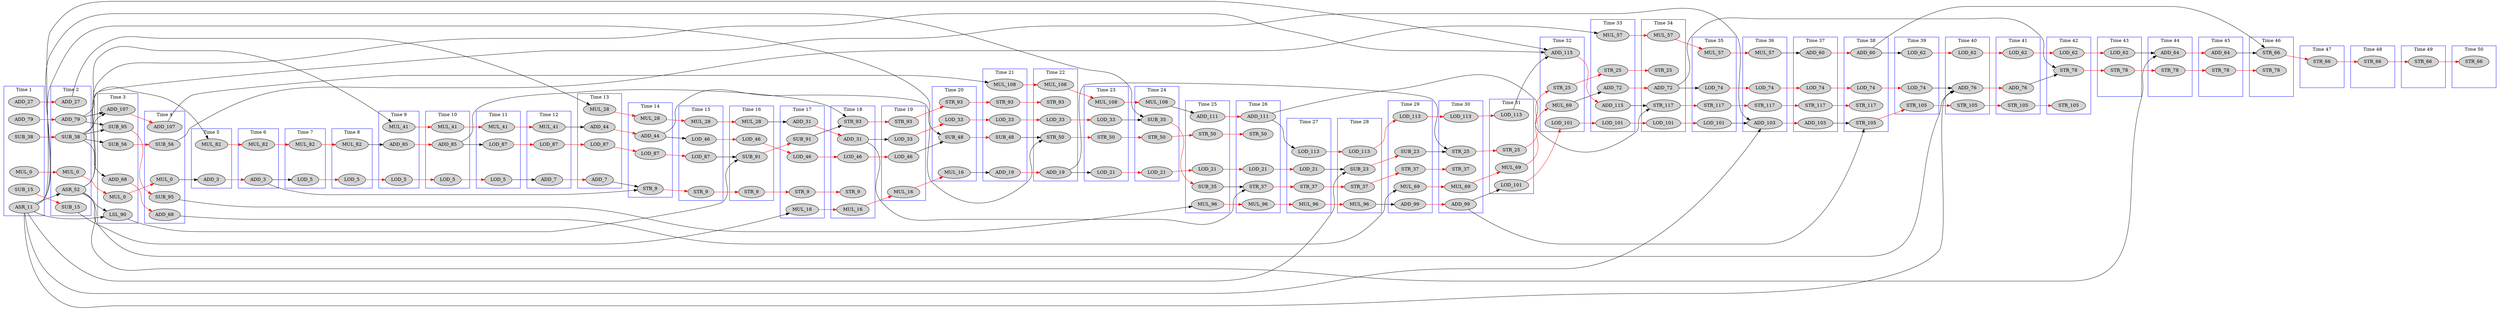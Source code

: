 digraph collapse_pyr_dfg__113 {
  rankdir = LR;
  newrank="true"
  subgraph cluster_1 {
    rank=same;
    node [style=filled];
    label = "Time 1";
    color = blue;
    pseudo_1 [style=invis];
    MUL_0_0 [label=MUL_0]
    ASR_11
    SUB_15_0 [label=SUB_15]
    ADD_27_0 [label=ADD_27]
    SUB_38_0 [label=SUB_38]
    ADD_79_0 [label=ADD_79]
  }
  subgraph cluster_2 {
    rank=same;
    node [style=filled];
    label = "Time 2";
    color = blue;
    pseudo_2 [style=invis];
    MUL_0_1 [label=MUL_0]
    SUB_15_1 [label=SUB_15]
    ADD_27_1 [label=ADD_27]
    SUB_38_1 [label=SUB_38]
    ASR_52
    ADD_79_1 [label=ADD_79]
  }
  subgraph cluster_3 {
    rank=same;
    node [style=filled];
    label = "Time 3";
    color = blue;
    pseudo_3 [style=invis];
    MUL_0_2 [label=MUL_0]
    SUB_56_0 [label=SUB_56]
    ADD_68_0 [label=ADD_68]
    LSL_90
    SUB_95_0 [label=SUB_95]
    ADD_107_0 [label=ADD_107]
  }
  subgraph cluster_4 {
    rank=same;
    node [style=filled];
    label = "Time 4";
    color = blue;
    pseudo_4 [style=invis];
    MUL_0_3 [label=MUL_0]
    SUB_56_1 [label=SUB_56]
    ADD_68_1 [label=ADD_68]
    SUB_95_1 [label=SUB_95]
    ADD_107_1 [label=ADD_107]
  }
  subgraph cluster_5 {
    rank=same;
    node [style=filled];
    label = "Time 5";
    color = blue;
    pseudo_5 [style=invis];
    ADD_3_0 [label=ADD_3]
    MUL_82_0 [label=MUL_82]
  }
  subgraph cluster_6 {
    rank=same;
    node [style=filled];
    label = "Time 6";
    color = blue;
    pseudo_6 [style=invis];
    ADD_3_1 [label=ADD_3]
    MUL_82_1 [label=MUL_82]
  }
  subgraph cluster_7 {
    rank=same;
    node [style=filled];
    label = "Time 7";
    color = blue;
    pseudo_7 [style=invis];
    LOD_5_0 [label=LOD_5]
    MUL_82_2 [label=MUL_82]
  }
  subgraph cluster_8 {
    rank=same;
    node [style=filled];
    label = "Time 8";
    color = blue;
    pseudo_8 [style=invis];
    LOD_5_1 [label=LOD_5]
    MUL_82_3 [label=MUL_82]
  }
  subgraph cluster_9 {
    rank=same;
    node [style=filled];
    label = "Time 9";
    color = blue;
    pseudo_9 [style=invis];
    LOD_5_2 [label=LOD_5]
    MUL_41_0 [label=MUL_41]
    ADD_85_0 [label=ADD_85]
  }
  subgraph cluster_10 {
    rank=same;
    node [style=filled];
    label = "Time 10";
    color = blue;
    pseudo_10 [style=invis];
    LOD_5_3 [label=LOD_5]
    MUL_41_1 [label=MUL_41]
    ADD_85_1 [label=ADD_85]
  }
  subgraph cluster_11 {
    rank=same;
    node [style=filled];
    label = "Time 11";
    color = blue;
    pseudo_11 [style=invis];
    LOD_5_4 [label=LOD_5]
    MUL_41_2 [label=MUL_41]
    LOD_87_0 [label=LOD_87]
  }
  subgraph cluster_12 {
    rank=same;
    node [style=filled];
    label = "Time 12";
    color = blue;
    pseudo_12 [style=invis];
    ADD_7_0 [label=ADD_7]
    MUL_41_3 [label=MUL_41]
    LOD_87_1 [label=LOD_87]
  }
  subgraph cluster_13 {
    rank=same;
    node [style=filled];
    label = "Time 13";
    color = blue;
    pseudo_13 [style=invis];
    ADD_7_1 [label=ADD_7]
    MUL_28_0 [label=MUL_28]
    ADD_44_0 [label=ADD_44]
    LOD_87_2 [label=LOD_87]
  }
  subgraph cluster_14 {
    rank=same;
    node [style=filled];
    label = "Time 14";
    color = blue;
    pseudo_14 [style=invis];
    STR_9_0 [label=STR_9]
    MUL_28_1 [label=MUL_28]
    ADD_44_1 [label=ADD_44]
    LOD_87_3 [label=LOD_87]
  }
  subgraph cluster_15 {
    rank=same;
    node [style=filled];
    label = "Time 15";
    color = blue;
    pseudo_15 [style=invis];
    STR_9_1 [label=STR_9]
    MUL_28_2 [label=MUL_28]
    LOD_46_0 [label=LOD_46]
    LOD_87_4 [label=LOD_87]
  }
  subgraph cluster_16 {
    rank=same;
    node [style=filled];
    label = "Time 16";
    color = blue;
    pseudo_16 [style=invis];
    STR_9_2 [label=STR_9]
    MUL_28_3 [label=MUL_28]
    LOD_46_1 [label=LOD_46]
    SUB_91_0 [label=SUB_91]
  }
  subgraph cluster_17 {
    rank=same;
    node [style=filled];
    label = "Time 17";
    color = blue;
    pseudo_17 [style=invis];
    STR_9_3 [label=STR_9]
    MUL_16_0 [label=MUL_16]
    ADD_31_0 [label=ADD_31]
    LOD_46_2 [label=LOD_46]
    SUB_91_1 [label=SUB_91]
  }
  subgraph cluster_18 {
    rank=same;
    node [style=filled];
    label = "Time 18";
    color = blue;
    pseudo_18 [style=invis];
    STR_9_4 [label=STR_9]
    MUL_16_1 [label=MUL_16]
    ADD_31_1 [label=ADD_31]
    LOD_46_3 [label=LOD_46]
    STR_93_0 [label=STR_93]
  }
  subgraph cluster_19 {
    rank=same;
    node [style=filled];
    label = "Time 19";
    color = blue;
    pseudo_19 [style=invis];
    MUL_16_2 [label=MUL_16]
    LOD_33_0 [label=LOD_33]
    LOD_46_4 [label=LOD_46]
    STR_93_1 [label=STR_93]
  }
  subgraph cluster_20 {
    rank=same;
    node [style=filled];
    label = "Time 20";
    color = blue;
    pseudo_20 [style=invis];
    MUL_16_3 [label=MUL_16]
    LOD_33_1 [label=LOD_33]
    SUB_48_0 [label=SUB_48]
    STR_93_2 [label=STR_93]
  }
  subgraph cluster_21 {
    rank=same;
    node [style=filled];
    label = "Time 21";
    color = blue;
    pseudo_21 [style=invis];
    ADD_19_0 [label=ADD_19]
    LOD_33_2 [label=LOD_33]
    SUB_48_1 [label=SUB_48]
    STR_93_3 [label=STR_93]
    MUL_108_0 [label=MUL_108]
  }
  subgraph cluster_22 {
    rank=same;
    node [style=filled];
    label = "Time 22";
    color = blue;
    pseudo_22 [style=invis];
    ADD_19_1 [label=ADD_19]
    LOD_33_3 [label=LOD_33]
    STR_50_0 [label=STR_50]
    STR_93_4 [label=STR_93]
    MUL_108_1 [label=MUL_108]
  }
  subgraph cluster_23 {
    rank=same;
    node [style=filled];
    label = "Time 23";
    color = blue;
    pseudo_23 [style=invis];
    LOD_21_0 [label=LOD_21]
    LOD_33_4 [label=LOD_33]
    STR_50_1 [label=STR_50]
    MUL_108_2 [label=MUL_108]
  }
  subgraph cluster_24 {
    rank=same;
    node [style=filled];
    label = "Time 24";
    color = blue;
    pseudo_24 [style=invis];
    LOD_21_1 [label=LOD_21]
    SUB_35_0 [label=SUB_35]
    STR_50_2 [label=STR_50]
    MUL_108_3 [label=MUL_108]
  }
  subgraph cluster_25 {
    rank=same;
    node [style=filled];
    label = "Time 25";
    color = blue;
    pseudo_25 [style=invis];
    LOD_21_2 [label=LOD_21]
    SUB_35_1 [label=SUB_35]
    STR_50_3 [label=STR_50]
    MUL_96_0 [label=MUL_96]
    ADD_111_0 [label=ADD_111]
  }
  subgraph cluster_26 {
    rank=same;
    node [style=filled];
    label = "Time 26";
    color = blue;
    pseudo_26 [style=invis];
    LOD_21_3 [label=LOD_21]
    STR_37_0 [label=STR_37]
    STR_50_4 [label=STR_50]
    MUL_96_1 [label=MUL_96]
    ADD_111_1 [label=ADD_111]
  }
  subgraph cluster_27 {
    rank=same;
    node [style=filled];
    label = "Time 27";
    color = blue;
    pseudo_27 [style=invis];
    LOD_21_4 [label=LOD_21]
    STR_37_1 [label=STR_37]
    MUL_96_2 [label=MUL_96]
    LOD_113_0 [label=LOD_113]
  }
  subgraph cluster_28 {
    rank=same;
    node [style=filled];
    label = "Time 28";
    color = blue;
    pseudo_28 [style=invis];
    SUB_23_0 [label=SUB_23]
    STR_37_2 [label=STR_37]
    MUL_96_3 [label=MUL_96]
    LOD_113_1 [label=LOD_113]
  }
  subgraph cluster_29 {
    rank=same;
    node [style=filled];
    label = "Time 29";
    color = blue;
    pseudo_29 [style=invis];
    SUB_23_1 [label=SUB_23]
    STR_37_3 [label=STR_37]
    MUL_69_0 [label=MUL_69]
    ADD_99_0 [label=ADD_99]
    LOD_113_2 [label=LOD_113]
  }
  subgraph cluster_30 {
    rank=same;
    node [style=filled];
    label = "Time 30";
    color = blue;
    pseudo_30 [style=invis];
    STR_25_0 [label=STR_25]
    STR_37_4 [label=STR_37]
    MUL_69_1 [label=MUL_69]
    ADD_99_1 [label=ADD_99]
    LOD_113_3 [label=LOD_113]
  }
  subgraph cluster_31 {
    rank=same;
    node [style=filled];
    label = "Time 31";
    color = blue;
    pseudo_31 [style=invis];
    STR_25_1 [label=STR_25]
    MUL_69_2 [label=MUL_69]
    LOD_101_0 [label=LOD_101]
    LOD_113_4 [label=LOD_113]
  }
  subgraph cluster_32 {
    rank=same;
    node [style=filled];
    label = "Time 32";
    color = blue;
    pseudo_32 [style=invis];
    STR_25_2 [label=STR_25]
    MUL_69_3 [label=MUL_69]
    LOD_101_1 [label=LOD_101]
    ADD_115_0 [label=ADD_115]
  }
  subgraph cluster_33 {
    rank=same;
    node [style=filled];
    label = "Time 33";
    color = blue;
    pseudo_33 [style=invis];
    STR_25_3 [label=STR_25]
    MUL_57_0 [label=MUL_57]
    ADD_72_0 [label=ADD_72]
    LOD_101_2 [label=LOD_101]
    ADD_115_1 [label=ADD_115]
  }
  subgraph cluster_34 {
    rank=same;
    node [style=filled];
    label = "Time 34";
    color = blue;
    pseudo_34 [style=invis];
    STR_25_4 [label=STR_25]
    MUL_57_1 [label=MUL_57]
    ADD_72_1 [label=ADD_72]
    LOD_101_3 [label=LOD_101]
    STR_117_0 [label=STR_117]
  }
  subgraph cluster_35 {
    rank=same;
    node [style=filled];
    label = "Time 35";
    color = blue;
    pseudo_35 [style=invis];
    MUL_57_2 [label=MUL_57]
    LOD_74_0 [label=LOD_74]
    LOD_101_4 [label=LOD_101]
    STR_117_1 [label=STR_117]
  }
  subgraph cluster_36 {
    rank=same;
    node [style=filled];
    label = "Time 36";
    color = blue;
    pseudo_36 [style=invis];
    MUL_57_3 [label=MUL_57]
    LOD_74_1 [label=LOD_74]
    ADD_103_0 [label=ADD_103]
    STR_117_2 [label=STR_117]
  }
  subgraph cluster_37 {
    rank=same;
    node [style=filled];
    label = "Time 37";
    color = blue;
    pseudo_37 [style=invis];
    ADD_60_0 [label=ADD_60]
    LOD_74_2 [label=LOD_74]
    ADD_103_1 [label=ADD_103]
    STR_117_3 [label=STR_117]
  }
  subgraph cluster_38 {
    rank=same;
    node [style=filled];
    label = "Time 38";
    color = blue;
    pseudo_38 [style=invis];
    ADD_60_1 [label=ADD_60]
    LOD_74_3 [label=LOD_74]
    STR_105_0 [label=STR_105]
    STR_117_4 [label=STR_117]
  }
  subgraph cluster_39 {
    rank=same;
    node [style=filled];
    label = "Time 39";
    color = blue;
    pseudo_39 [style=invis];
    LOD_62_0 [label=LOD_62]
    LOD_74_4 [label=LOD_74]
    STR_105_1 [label=STR_105]
  }
  subgraph cluster_40 {
    rank=same;
    node [style=filled];
    label = "Time 40";
    color = blue;
    pseudo_40 [style=invis];
    LOD_62_1 [label=LOD_62]
    ADD_76_0 [label=ADD_76]
    STR_105_2 [label=STR_105]
  }
  subgraph cluster_41 {
    rank=same;
    node [style=filled];
    label = "Time 41";
    color = blue;
    pseudo_41 [style=invis];
    LOD_62_2 [label=LOD_62]
    ADD_76_1 [label=ADD_76]
    STR_105_3 [label=STR_105]
  }
  subgraph cluster_42 {
    rank=same;
    node [style=filled];
    label = "Time 42";
    color = blue;
    pseudo_42 [style=invis];
    LOD_62_3 [label=LOD_62]
    STR_78_0 [label=STR_78]
    STR_105_4 [label=STR_105]
  }
  subgraph cluster_43 {
    rank=same;
    node [style=filled];
    label = "Time 43";
    color = blue;
    pseudo_43 [style=invis];
    LOD_62_4 [label=LOD_62]
    STR_78_1 [label=STR_78]
  }
  subgraph cluster_44 {
    rank=same;
    node [style=filled];
    label = "Time 44";
    color = blue;
    pseudo_44 [style=invis];
    ADD_64_0 [label=ADD_64]
    STR_78_2 [label=STR_78]
  }
  subgraph cluster_45 {
    rank=same;
    node [style=filled];
    label = "Time 45";
    color = blue;
    pseudo_45 [style=invis];
    ADD_64_1 [label=ADD_64]
    STR_78_3 [label=STR_78]
  }
  subgraph cluster_46 {
    rank=same;
    node [style=filled];
    label = "Time 46";
    color = blue;
    pseudo_46 [style=invis];
    STR_66_0 [label=STR_66]
    STR_78_4 [label=STR_78]
  }
  subgraph cluster_47 {
    rank=same;
    node [style=filled];
    label = "Time 47";
    color = blue;
    pseudo_47 [style=invis];
    STR_66_1 [label=STR_66]
  }
  subgraph cluster_48 {
    rank=same;
    node [style=filled];
    label = "Time 48";
    color = blue;
    pseudo_48 [style=invis];
    STR_66_2 [label=STR_66]
  }
  subgraph cluster_49 {
    rank=same;
    node [style=filled];
    label = "Time 49";
    color = blue;
    pseudo_49 [style=invis];
    STR_66_3 [label=STR_66]
  }
  subgraph cluster_50 {
    rank=same;
    node [style=filled];
    label = "Time 50";
    color = blue;
    pseudo_50 [style=invis];
    STR_66_4 [label=STR_66]
  }
    pseudo_1->pseudo_2 [style=invis];
    pseudo_2->pseudo_3 [style=invis];
    pseudo_3->pseudo_4 [style=invis];
    pseudo_4->pseudo_5 [style=invis];
    pseudo_5->pseudo_6 [style=invis];
    pseudo_6->pseudo_7 [style=invis];
    pseudo_7->pseudo_8 [style=invis];
    pseudo_8->pseudo_9 [style=invis];
    pseudo_9->pseudo_10 [style=invis];
    pseudo_10->pseudo_11 [style=invis];
    pseudo_11->pseudo_12 [style=invis];
    pseudo_12->pseudo_13 [style=invis];
    pseudo_13->pseudo_14 [style=invis];
    pseudo_14->pseudo_15 [style=invis];
    pseudo_15->pseudo_16 [style=invis];
    pseudo_16->pseudo_17 [style=invis];
    pseudo_17->pseudo_18 [style=invis];
    pseudo_18->pseudo_19 [style=invis];
    pseudo_19->pseudo_20 [style=invis];
    pseudo_20->pseudo_21 [style=invis];
    pseudo_21->pseudo_22 [style=invis];
    pseudo_22->pseudo_23 [style=invis];
    pseudo_23->pseudo_24 [style=invis];
    pseudo_24->pseudo_25 [style=invis];
    pseudo_25->pseudo_26 [style=invis];
    pseudo_26->pseudo_27 [style=invis];
    pseudo_27->pseudo_28 [style=invis];
    pseudo_28->pseudo_29 [style=invis];
    pseudo_29->pseudo_30 [style=invis];
    pseudo_30->pseudo_31 [style=invis];
    pseudo_31->pseudo_32 [style=invis];
    pseudo_32->pseudo_33 [style=invis];
    pseudo_33->pseudo_34 [style=invis];
    pseudo_34->pseudo_35 [style=invis];
    pseudo_35->pseudo_36 [style=invis];
    pseudo_36->pseudo_37 [style=invis];
    pseudo_37->pseudo_38 [style=invis];
    pseudo_38->pseudo_39 [style=invis];
    pseudo_39->pseudo_40 [style=invis];
    pseudo_40->pseudo_41 [style=invis];
    pseudo_41->pseudo_42 [style=invis];
    pseudo_42->pseudo_43 [style=invis];
    pseudo_43->pseudo_44 [style=invis];
    pseudo_44->pseudo_45 [style=invis];
    pseudo_45->pseudo_46 [style=invis];
    pseudo_46->pseudo_47 [style=invis];
    pseudo_47->pseudo_48 [style=invis];
    pseudo_48->pseudo_49 [style=invis];
    pseudo_49->pseudo_50 [style=invis];
    MUL_0_0 -> MUL_0_1 [color=red];
    MUL_0_1 -> MUL_0_2 [color=red];
    MUL_0_2 -> MUL_0_3 [color=red];
    ADD_3_0 -> ADD_3_1 [color=red];
    LOD_5_0 -> LOD_5_1 [color=red];
    LOD_5_1 -> LOD_5_2 [color=red];
    LOD_5_2 -> LOD_5_3 [color=red];
    LOD_5_3 -> LOD_5_4 [color=red];
    ADD_7_0 -> ADD_7_1 [color=red];
    STR_9_0 -> STR_9_1 [color=red];
    STR_9_1 -> STR_9_2 [color=red];
    STR_9_2 -> STR_9_3 [color=red];
    STR_9_3 -> STR_9_4 [color=red];
    SUB_15_0 -> SUB_15_1 [color=red];
    MUL_16_0 -> MUL_16_1 [color=red];
    MUL_16_1 -> MUL_16_2 [color=red];
    MUL_16_2 -> MUL_16_3 [color=red];
    ADD_19_0 -> ADD_19_1 [color=red];
    LOD_21_0 -> LOD_21_1 [color=red];
    LOD_21_1 -> LOD_21_2 [color=red];
    LOD_21_2 -> LOD_21_3 [color=red];
    LOD_21_3 -> LOD_21_4 [color=red];
    SUB_23_0 -> SUB_23_1 [color=red];
    STR_25_0 -> STR_25_1 [color=red];
    STR_25_1 -> STR_25_2 [color=red];
    STR_25_2 -> STR_25_3 [color=red];
    STR_25_3 -> STR_25_4 [color=red];
    ADD_27_0 -> ADD_27_1 [color=red];
    MUL_28_0 -> MUL_28_1 [color=red];
    MUL_28_1 -> MUL_28_2 [color=red];
    MUL_28_2 -> MUL_28_3 [color=red];
    ADD_31_0 -> ADD_31_1 [color=red];
    LOD_33_0 -> LOD_33_1 [color=red];
    LOD_33_1 -> LOD_33_2 [color=red];
    LOD_33_2 -> LOD_33_3 [color=red];
    LOD_33_3 -> LOD_33_4 [color=red];
    SUB_35_0 -> SUB_35_1 [color=red];
    STR_37_0 -> STR_37_1 [color=red];
    STR_37_1 -> STR_37_2 [color=red];
    STR_37_2 -> STR_37_3 [color=red];
    STR_37_3 -> STR_37_4 [color=red];
    SUB_38_0 -> SUB_38_1 [color=red];
    MUL_41_0 -> MUL_41_1 [color=red];
    MUL_41_1 -> MUL_41_2 [color=red];
    MUL_41_2 -> MUL_41_3 [color=red];
    ADD_44_0 -> ADD_44_1 [color=red];
    LOD_46_0 -> LOD_46_1 [color=red];
    LOD_46_1 -> LOD_46_2 [color=red];
    LOD_46_2 -> LOD_46_3 [color=red];
    LOD_46_3 -> LOD_46_4 [color=red];
    SUB_48_0 -> SUB_48_1 [color=red];
    STR_50_0 -> STR_50_1 [color=red];
    STR_50_1 -> STR_50_2 [color=red];
    STR_50_2 -> STR_50_3 [color=red];
    STR_50_3 -> STR_50_4 [color=red];
    SUB_56_0 -> SUB_56_1 [color=red];
    MUL_57_0 -> MUL_57_1 [color=red];
    MUL_57_1 -> MUL_57_2 [color=red];
    MUL_57_2 -> MUL_57_3 [color=red];
    ADD_60_0 -> ADD_60_1 [color=red];
    LOD_62_0 -> LOD_62_1 [color=red];
    LOD_62_1 -> LOD_62_2 [color=red];
    LOD_62_2 -> LOD_62_3 [color=red];
    LOD_62_3 -> LOD_62_4 [color=red];
    ADD_64_0 -> ADD_64_1 [color=red];
    STR_66_0 -> STR_66_1 [color=red];
    STR_66_1 -> STR_66_2 [color=red];
    STR_66_2 -> STR_66_3 [color=red];
    STR_66_3 -> STR_66_4 [color=red];
    ADD_68_0 -> ADD_68_1 [color=red];
    MUL_69_0 -> MUL_69_1 [color=red];
    MUL_69_1 -> MUL_69_2 [color=red];
    MUL_69_2 -> MUL_69_3 [color=red];
    ADD_72_0 -> ADD_72_1 [color=red];
    LOD_74_0 -> LOD_74_1 [color=red];
    LOD_74_1 -> LOD_74_2 [color=red];
    LOD_74_2 -> LOD_74_3 [color=red];
    LOD_74_3 -> LOD_74_4 [color=red];
    ADD_76_0 -> ADD_76_1 [color=red];
    STR_78_0 -> STR_78_1 [color=red];
    STR_78_1 -> STR_78_2 [color=red];
    STR_78_2 -> STR_78_3 [color=red];
    STR_78_3 -> STR_78_4 [color=red];
    ADD_79_0 -> ADD_79_1 [color=red];
    MUL_82_0 -> MUL_82_1 [color=red];
    MUL_82_1 -> MUL_82_2 [color=red];
    MUL_82_2 -> MUL_82_3 [color=red];
    ADD_85_0 -> ADD_85_1 [color=red];
    LOD_87_0 -> LOD_87_1 [color=red];
    LOD_87_1 -> LOD_87_2 [color=red];
    LOD_87_2 -> LOD_87_3 [color=red];
    LOD_87_3 -> LOD_87_4 [color=red];
    SUB_91_0 -> SUB_91_1 [color=red];
    STR_93_0 -> STR_93_1 [color=red];
    STR_93_1 -> STR_93_2 [color=red];
    STR_93_2 -> STR_93_3 [color=red];
    STR_93_3 -> STR_93_4 [color=red];
    SUB_95_0 -> SUB_95_1 [color=red];
    MUL_96_0 -> MUL_96_1 [color=red];
    MUL_96_1 -> MUL_96_2 [color=red];
    MUL_96_2 -> MUL_96_3 [color=red];
    ADD_99_0 -> ADD_99_1 [color=red];
    LOD_101_0 -> LOD_101_1 [color=red];
    LOD_101_1 -> LOD_101_2 [color=red];
    LOD_101_2 -> LOD_101_3 [color=red];
    LOD_101_3 -> LOD_101_4 [color=red];
    ADD_103_0 -> ADD_103_1 [color=red];
    STR_105_0 -> STR_105_1 [color=red];
    STR_105_1 -> STR_105_2 [color=red];
    STR_105_2 -> STR_105_3 [color=red];
    STR_105_3 -> STR_105_4 [color=red];
    ADD_107_0 -> ADD_107_1 [color=red];
    MUL_108_0 -> MUL_108_1 [color=red];
    MUL_108_1 -> MUL_108_2 [color=red];
    MUL_108_2 -> MUL_108_3 [color=red];
    ADD_111_0 -> ADD_111_1 [color=red];
    LOD_113_0 -> LOD_113_1 [color=red];
    LOD_113_1 -> LOD_113_2 [color=red];
    LOD_113_2 -> LOD_113_3 [color=red];
    LOD_113_3 -> LOD_113_4 [color=red];
    ADD_115_0 -> ADD_115_1 [color=red];
    STR_117_0 -> STR_117_1 [color=red];
    STR_117_1 -> STR_117_2 [color=red];
    STR_117_2 -> STR_117_3 [color=red];
    STR_117_3 -> STR_117_4 [color=red];
    MUL_0_3 -> ADD_3_0 [ name = 0 ];
    ADD_3_1 -> LOD_5_0 [ name = 1 ];
    ADD_3_1 -> STR_9_0 [ name = 2 ];
    LOD_5_4 -> ADD_7_0 [ name = 3 ];
    ADD_7_1 -> STR_9_0 [ name = 4 ];
    ASR_11 -> SUB_23_0 [ name = 6 ];
    ASR_11 -> SUB_35_0 [ name = 7 ];
    ASR_11 -> SUB_48_0 [ name = 8 ];
    ASR_11 -> ASR_52 [ name = 9 ];
    ASR_11 -> ADD_76_0 [ name = 10 ];
    ASR_11 -> LSL_90 [ name = 11 ];
    ASR_11 -> ADD_103_0 [ name = 12 ];
    ASR_11 -> ADD_115_0 [ name = 13 ];
    SUB_15_1 -> MUL_16_0 [ name = 15 ];
    MUL_16_3 -> ADD_19_0 [ name = 16 ];
    ADD_19_1 -> LOD_21_0 [ name = 17 ];
    ADD_19_1 -> STR_25_0 [ name = 18 ];
    LOD_21_4 -> SUB_23_0 [ name = 19 ];
    SUB_23_1 -> STR_25_0 [ name = 20 ];
    ADD_27_1 -> MUL_28_0 [ name = 22 ];
    MUL_28_3 -> ADD_31_0 [ name = 23 ];
    ADD_31_1 -> LOD_33_0 [ name = 24 ];
    ADD_31_1 -> STR_37_0 [ name = 25 ];
    LOD_33_4 -> SUB_35_0 [ name = 26 ];
    SUB_35_1 -> STR_37_0 [ name = 27 ];
    SUB_38_1 -> MUL_41_0 [ name = 28 ];
    SUB_38_1 -> SUB_56_0 [ name = 29 ];
    SUB_38_1 -> ADD_68_0 [ name = 30 ];
    SUB_38_1 -> SUB_95_0 [ name = 31 ];
    SUB_38_1 -> ADD_107_0 [ name = 32 ];
    MUL_41_3 -> ADD_44_0 [ name = 33 ];
    ADD_44_1 -> LOD_46_0 [ name = 34 ];
    ADD_44_1 -> STR_50_0 [ name = 35 ];
    LOD_46_4 -> SUB_48_0 [ name = 36 ];
    SUB_48_1 -> STR_50_0 [ name = 37 ];
    ASR_52 -> ADD_64_0 [ name = 39 ];
    ASR_52 -> ADD_76_0 [ name = 40 ];
    ASR_52 -> LSL_90 [ name = 41 ];
    ASR_52 -> ADD_103_0 [ name = 42 ];
    ASR_52 -> ADD_115_0 [ name = 43 ];
    SUB_56_1 -> MUL_57_0 [ name = 45 ];
    MUL_57_3 -> ADD_60_0 [ name = 46 ];
    ADD_60_1 -> LOD_62_0 [ name = 47 ];
    ADD_60_1 -> STR_66_0 [ name = 48 ];
    LOD_62_4 -> ADD_64_0 [ name = 49 ];
    ADD_64_1 -> STR_66_0 [ name = 50 ];
    ADD_68_1 -> MUL_69_0 [ name = 52 ];
    MUL_69_3 -> ADD_72_0 [ name = 53 ];
    ADD_72_1 -> LOD_74_0 [ name = 54 ];
    ADD_72_1 -> STR_78_0 [ name = 55 ];
    LOD_74_4 -> ADD_76_0 [ name = 56 ];
    ADD_76_1 -> STR_78_0 [ name = 57 ];
    ADD_79_1 -> MUL_82_0 [ name = 58 ];
    ADD_79_1 -> SUB_95_0 [ name = 59 ];
    ADD_79_1 -> ADD_107_0 [ name = 60 ];
    MUL_82_3 -> ADD_85_0 [ name = 61 ];
    ADD_85_1 -> LOD_87_0 [ name = 62 ];
    ADD_85_1 -> STR_93_0 [ name = 63 ];
    LOD_87_4 -> SUB_91_0 [ name = 64 ];
    LSL_90 -> SUB_91_0 [ name = 66 ];
    SUB_91_1 -> STR_93_0 [ name = 67 ];
    SUB_95_1 -> MUL_96_0 [ name = 69 ];
    MUL_96_3 -> ADD_99_0 [ name = 70 ];
    ADD_99_1 -> LOD_101_0 [ name = 71 ];
    ADD_99_1 -> STR_105_0 [ name = 72 ];
    LOD_101_4 -> ADD_103_0 [ name = 73 ];
    ADD_103_1 -> STR_105_0 [ name = 74 ];
    ADD_107_1 -> MUL_108_0 [ name = 76 ];
    MUL_108_3 -> ADD_111_0 [ name = 77 ];
    ADD_111_1 -> LOD_113_0 [ name = 78 ];
    ADD_111_1 -> STR_117_0 [ name = 79 ];
    LOD_113_4 -> ADD_115_0 [ name = 80 ];
    ADD_115_1 -> STR_117_0 [ name = 81 ];
}